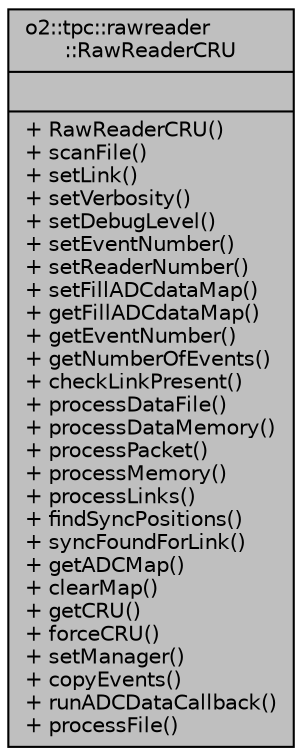digraph "o2::tpc::rawreader::RawReaderCRU"
{
 // INTERACTIVE_SVG=YES
  bgcolor="transparent";
  edge [fontname="Helvetica",fontsize="10",labelfontname="Helvetica",labelfontsize="10"];
  node [fontname="Helvetica",fontsize="10",shape=record];
  Node1 [label="{o2::tpc::rawreader\l::RawReaderCRU\n||+ RawReaderCRU()\l+ scanFile()\l+ setLink()\l+ setVerbosity()\l+ setDebugLevel()\l+ setEventNumber()\l+ setReaderNumber()\l+ setFillADCdataMap()\l+ getFillADCdataMap()\l+ getEventNumber()\l+ getNumberOfEvents()\l+ checkLinkPresent()\l+ processDataFile()\l+ processDataMemory()\l+ processPacket()\l+ processMemory()\l+ processLinks()\l+ findSyncPositions()\l+ syncFoundForLink()\l+ getADCMap()\l+ clearMap()\l+ getCRU()\l+ forceCRU()\l+ setManager()\l+ copyEvents()\l+ runADCDataCallback()\l+ processFile()\l}",height=0.2,width=0.4,color="black", fillcolor="grey75", style="filled", fontcolor="black"];
}
